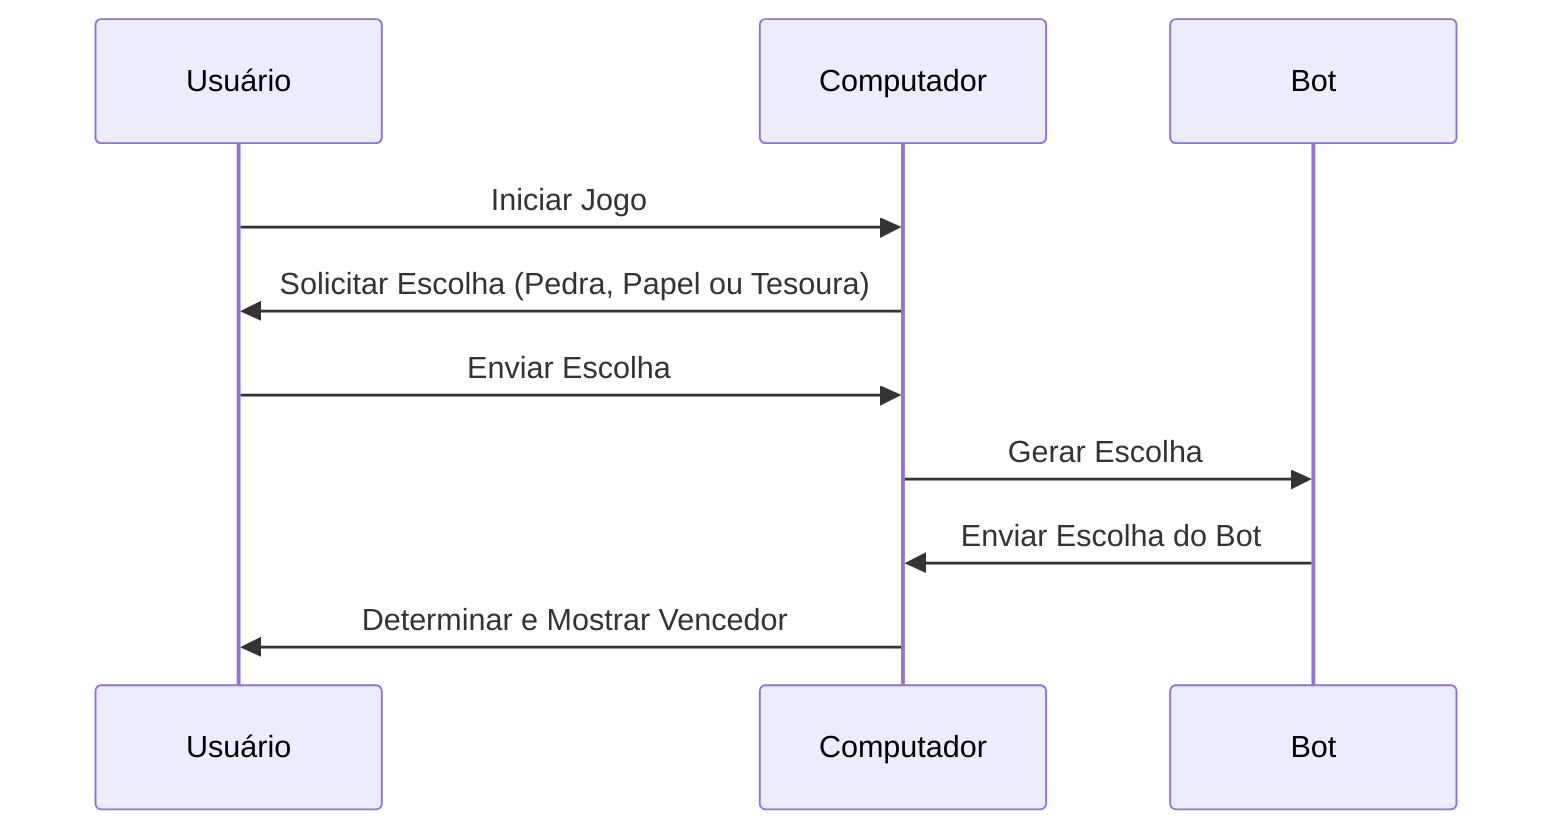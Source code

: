 sequenceDiagram
  participant Usuario as Usuário
  participant Computador as Computador
  participant Bot as Bot

  Usuario ->> Computador: Iniciar Jogo
  Computador ->> Usuario: Solicitar Escolha (Pedra, Papel ou Tesoura)
  Usuario ->> Computador: Enviar Escolha
  Computador ->> Bot: Gerar Escolha
  Bot ->> Computador: Enviar Escolha do Bot
  Computador ->> Usuario: Determinar e Mostrar Vencedor